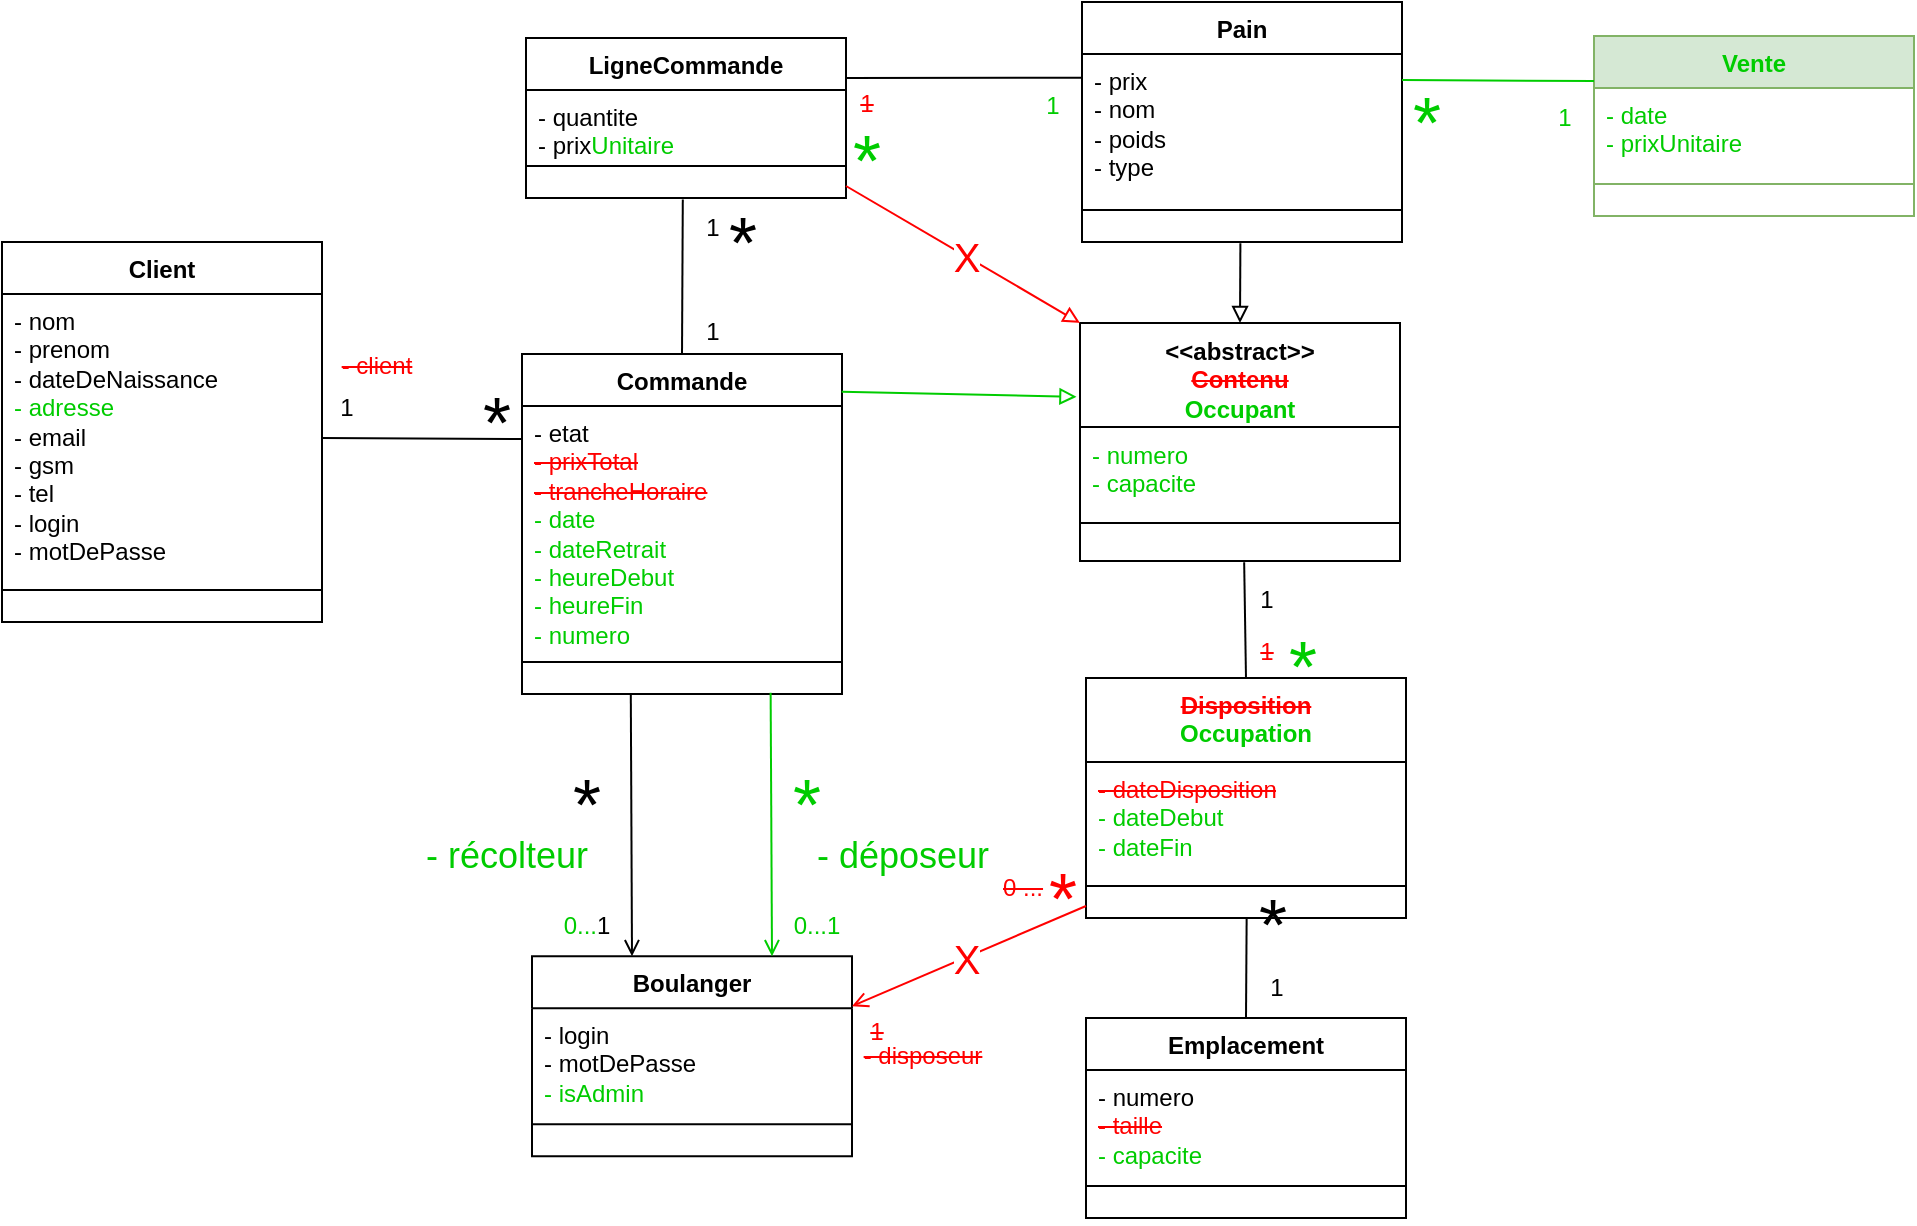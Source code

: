 <mxfile version="22.1.2" type="device">
  <diagram name="Page-1" id="PA2ZacShCOhpD38rTW54">
    <mxGraphModel dx="810" dy="495" grid="1" gridSize="10" guides="1" tooltips="1" connect="1" arrows="1" fold="1" page="1" pageScale="1" pageWidth="1169" pageHeight="827" math="0" shadow="0">
      <root>
        <mxCell id="0" />
        <mxCell id="1" parent="0" />
        <mxCell id="cW_9hfCkOxiDFIGcrexD-16" value="Client" style="swimlane;fontStyle=1;align=center;verticalAlign=top;childLayout=stackLayout;horizontal=1;startSize=26;horizontalStack=0;resizeParent=1;resizeParentMax=0;resizeLast=0;collapsible=1;marginBottom=0;whiteSpace=wrap;html=1;" parent="1" vertex="1">
          <mxGeometry x="80" y="220" width="160" height="190" as="geometry" />
        </mxCell>
        <mxCell id="cW_9hfCkOxiDFIGcrexD-17" value="- nom&lt;br&gt;- prenom&lt;br&gt;- dateDeNaissance&lt;br&gt;&lt;font color=&quot;#00cc00&quot;&gt;- adresse&lt;/font&gt;&lt;br&gt;- email&lt;br&gt;- gsm&lt;br&gt;- tel&lt;br&gt;- login&lt;br&gt;- motDePasse" style="text;strokeColor=none;fillColor=none;align=left;verticalAlign=top;spacingLeft=4;spacingRight=4;overflow=hidden;rotatable=0;points=[[0,0.5],[1,0.5]];portConstraint=eastwest;whiteSpace=wrap;html=1;" parent="cW_9hfCkOxiDFIGcrexD-16" vertex="1">
          <mxGeometry y="26" width="160" height="144" as="geometry" />
        </mxCell>
        <mxCell id="cW_9hfCkOxiDFIGcrexD-18" value="" style="line;strokeWidth=1;fillColor=none;align=left;verticalAlign=middle;spacingTop=-1;spacingLeft=3;spacingRight=3;rotatable=0;labelPosition=right;points=[];portConstraint=eastwest;strokeColor=inherit;" parent="cW_9hfCkOxiDFIGcrexD-16" vertex="1">
          <mxGeometry y="170" width="160" height="8" as="geometry" />
        </mxCell>
        <mxCell id="cW_9hfCkOxiDFIGcrexD-19" value="&amp;nbsp;" style="text;strokeColor=none;fillColor=none;align=left;verticalAlign=top;spacingLeft=4;spacingRight=4;overflow=hidden;rotatable=0;points=[[0,0.5],[1,0.5]];portConstraint=eastwest;whiteSpace=wrap;html=1;" parent="cW_9hfCkOxiDFIGcrexD-16" vertex="1">
          <mxGeometry y="178" width="160" height="12" as="geometry" />
        </mxCell>
        <mxCell id="cW_9hfCkOxiDFIGcrexD-21" value="LigneCommande" style="swimlane;fontStyle=1;align=center;verticalAlign=top;childLayout=stackLayout;horizontal=1;startSize=26;horizontalStack=0;resizeParent=1;resizeParentMax=0;resizeLast=0;collapsible=1;marginBottom=0;whiteSpace=wrap;html=1;" parent="1" vertex="1">
          <mxGeometry x="342" y="118" width="160" height="80" as="geometry" />
        </mxCell>
        <mxCell id="cW_9hfCkOxiDFIGcrexD-22" value="- quantite&lt;br&gt;- prix&lt;font color=&quot;#00cc00&quot;&gt;Unitaire&lt;/font&gt;" style="text;strokeColor=none;fillColor=none;align=left;verticalAlign=top;spacingLeft=4;spacingRight=4;overflow=hidden;rotatable=0;points=[[0,0.5],[1,0.5]];portConstraint=eastwest;whiteSpace=wrap;html=1;" parent="cW_9hfCkOxiDFIGcrexD-21" vertex="1">
          <mxGeometry y="26" width="160" height="34" as="geometry" />
        </mxCell>
        <mxCell id="cW_9hfCkOxiDFIGcrexD-23" value="" style="line;strokeWidth=1;fillColor=none;align=left;verticalAlign=middle;spacingTop=-1;spacingLeft=3;spacingRight=3;rotatable=0;labelPosition=right;points=[];portConstraint=eastwest;strokeColor=inherit;" parent="cW_9hfCkOxiDFIGcrexD-21" vertex="1">
          <mxGeometry y="60" width="160" height="8" as="geometry" />
        </mxCell>
        <mxCell id="cW_9hfCkOxiDFIGcrexD-24" value="&amp;nbsp;" style="text;strokeColor=none;fillColor=none;align=left;verticalAlign=top;spacingLeft=4;spacingRight=4;overflow=hidden;rotatable=0;points=[[0,0.5],[1,0.5]];portConstraint=eastwest;whiteSpace=wrap;html=1;" parent="cW_9hfCkOxiDFIGcrexD-21" vertex="1">
          <mxGeometry y="68" width="160" height="12" as="geometry" />
        </mxCell>
        <mxCell id="cW_9hfCkOxiDFIGcrexD-25" value="Commande" style="swimlane;fontStyle=1;align=center;verticalAlign=top;childLayout=stackLayout;horizontal=1;startSize=26;horizontalStack=0;resizeParent=1;resizeParentMax=0;resizeLast=0;collapsible=1;marginBottom=0;whiteSpace=wrap;html=1;" parent="1" vertex="1">
          <mxGeometry x="340" y="276" width="160" height="170" as="geometry" />
        </mxCell>
        <mxCell id="cW_9hfCkOxiDFIGcrexD-26" value="- etat&lt;br&gt;&lt;font color=&quot;#ff0000&quot;&gt;&lt;strike&gt;- prixTotal&lt;br&gt;- trancheHoraire&lt;/strike&gt;&lt;/font&gt;&lt;br&gt;&lt;font color=&quot;#00cc00&quot;&gt;- date&lt;br&gt;- dateRetrait&lt;br&gt;- heureDebut&lt;br&gt;- heureFin&lt;br&gt;- numero&lt;/font&gt;" style="text;strokeColor=none;fillColor=none;align=left;verticalAlign=top;spacingLeft=4;spacingRight=4;overflow=hidden;rotatable=0;points=[[0,0.5],[1,0.5]];portConstraint=eastwest;whiteSpace=wrap;html=1;" parent="cW_9hfCkOxiDFIGcrexD-25" vertex="1">
          <mxGeometry y="26" width="160" height="124" as="geometry" />
        </mxCell>
        <mxCell id="cW_9hfCkOxiDFIGcrexD-27" value="" style="line;strokeWidth=1;fillColor=none;align=left;verticalAlign=middle;spacingTop=-1;spacingLeft=3;spacingRight=3;rotatable=0;labelPosition=right;points=[];portConstraint=eastwest;strokeColor=inherit;" parent="cW_9hfCkOxiDFIGcrexD-25" vertex="1">
          <mxGeometry y="150" width="160" height="8" as="geometry" />
        </mxCell>
        <mxCell id="cW_9hfCkOxiDFIGcrexD-28" value="&amp;nbsp;" style="text;strokeColor=none;fillColor=none;align=left;verticalAlign=top;spacingLeft=4;spacingRight=4;overflow=hidden;rotatable=0;points=[[0,0.5],[1,0.5]];portConstraint=eastwest;whiteSpace=wrap;html=1;" parent="cW_9hfCkOxiDFIGcrexD-25" vertex="1">
          <mxGeometry y="158" width="160" height="12" as="geometry" />
        </mxCell>
        <mxCell id="cW_9hfCkOxiDFIGcrexD-30" value="" style="endArrow=none;html=1;rounded=0;entryX=0;entryY=0.25;entryDx=0;entryDy=0;exitX=1;exitY=0.5;exitDx=0;exitDy=0;" parent="1" source="cW_9hfCkOxiDFIGcrexD-17" target="cW_9hfCkOxiDFIGcrexD-25" edge="1">
          <mxGeometry width="50" height="50" relative="1" as="geometry">
            <mxPoint x="240" y="301" as="sourcePoint" />
            <mxPoint x="320" y="150" as="targetPoint" />
          </mxGeometry>
        </mxCell>
        <mxCell id="cW_9hfCkOxiDFIGcrexD-31" value="1" style="text;html=1;align=center;verticalAlign=middle;resizable=0;points=[];autosize=1;strokeColor=none;fillColor=none;" parent="1" vertex="1">
          <mxGeometry x="237" y="288" width="30" height="30" as="geometry" />
        </mxCell>
        <mxCell id="cW_9hfCkOxiDFIGcrexD-32" value="&lt;font style=&quot;font-size: 36px;&quot;&gt;*&lt;/font&gt;" style="text;html=1;align=center;verticalAlign=middle;resizable=0;points=[];autosize=1;strokeColor=none;fillColor=none;" parent="1" vertex="1">
          <mxGeometry x="307" y="280" width="40" height="60" as="geometry" />
        </mxCell>
        <mxCell id="cW_9hfCkOxiDFIGcrexD-33" value="" style="endArrow=none;html=1;rounded=0;exitX=0.5;exitY=0;exitDx=0;exitDy=0;entryX=0.49;entryY=1.067;entryDx=0;entryDy=0;entryPerimeter=0;" parent="1" source="cW_9hfCkOxiDFIGcrexD-25" target="cW_9hfCkOxiDFIGcrexD-24" edge="1">
          <mxGeometry width="50" height="50" relative="1" as="geometry">
            <mxPoint x="420" y="280" as="sourcePoint" />
            <mxPoint x="470" y="230" as="targetPoint" />
          </mxGeometry>
        </mxCell>
        <mxCell id="cW_9hfCkOxiDFIGcrexD-35" value="Boulanger" style="swimlane;fontStyle=1;align=center;verticalAlign=top;childLayout=stackLayout;horizontal=1;startSize=26;horizontalStack=0;resizeParent=1;resizeParentMax=0;resizeLast=0;collapsible=1;marginBottom=0;whiteSpace=wrap;html=1;" parent="1" vertex="1">
          <mxGeometry x="345" y="577.08" width="160" height="100" as="geometry" />
        </mxCell>
        <mxCell id="cW_9hfCkOxiDFIGcrexD-36" value="- login&lt;br&gt;- motDePasse&lt;br&gt;&lt;font color=&quot;#00cc00&quot;&gt;- isAdmin&lt;/font&gt;" style="text;strokeColor=none;fillColor=none;align=left;verticalAlign=top;spacingLeft=4;spacingRight=4;overflow=hidden;rotatable=0;points=[[0,0.5],[1,0.5]];portConstraint=eastwest;whiteSpace=wrap;html=1;" parent="cW_9hfCkOxiDFIGcrexD-35" vertex="1">
          <mxGeometry y="26" width="160" height="54" as="geometry" />
        </mxCell>
        <mxCell id="cW_9hfCkOxiDFIGcrexD-37" value="" style="line;strokeWidth=1;fillColor=none;align=left;verticalAlign=middle;spacingTop=-1;spacingLeft=3;spacingRight=3;rotatable=0;labelPosition=right;points=[];portConstraint=eastwest;strokeColor=inherit;" parent="cW_9hfCkOxiDFIGcrexD-35" vertex="1">
          <mxGeometry y="80" width="160" height="8" as="geometry" />
        </mxCell>
        <mxCell id="cW_9hfCkOxiDFIGcrexD-38" value="&amp;nbsp;" style="text;strokeColor=none;fillColor=none;align=left;verticalAlign=top;spacingLeft=4;spacingRight=4;overflow=hidden;rotatable=0;points=[[0,0.5],[1,0.5]];portConstraint=eastwest;whiteSpace=wrap;html=1;" parent="cW_9hfCkOxiDFIGcrexD-35" vertex="1">
          <mxGeometry y="88" width="160" height="12" as="geometry" />
        </mxCell>
        <mxCell id="cW_9hfCkOxiDFIGcrexD-42" value="1" style="text;html=1;align=center;verticalAlign=middle;resizable=0;points=[];autosize=1;strokeColor=none;fillColor=none;" parent="1" vertex="1">
          <mxGeometry x="420" y="250" width="30" height="30" as="geometry" />
        </mxCell>
        <mxCell id="cW_9hfCkOxiDFIGcrexD-43" value="1" style="text;html=1;align=center;verticalAlign=middle;resizable=0;points=[];autosize=1;strokeColor=none;fillColor=none;" parent="1" vertex="1">
          <mxGeometry x="420" y="198" width="30" height="30" as="geometry" />
        </mxCell>
        <mxCell id="cW_9hfCkOxiDFIGcrexD-44" value="&lt;font style=&quot;font-size: 36px;&quot;&gt;*&lt;/font&gt;" style="text;html=1;align=center;verticalAlign=middle;resizable=0;points=[];autosize=1;strokeColor=none;fillColor=none;" parent="1" vertex="1">
          <mxGeometry x="430" y="190" width="40" height="60" as="geometry" />
        </mxCell>
        <mxCell id="cW_9hfCkOxiDFIGcrexD-46" value="Emplacement" style="swimlane;fontStyle=1;align=center;verticalAlign=top;childLayout=stackLayout;horizontal=1;startSize=26;horizontalStack=0;resizeParent=1;resizeParentMax=0;resizeLast=0;collapsible=1;marginBottom=0;whiteSpace=wrap;html=1;" parent="1" vertex="1">
          <mxGeometry x="622" y="608" width="160" height="100" as="geometry" />
        </mxCell>
        <mxCell id="cW_9hfCkOxiDFIGcrexD-47" value="- numero&lt;br&gt;&lt;font color=&quot;#ff0000&quot;&gt;&lt;strike&gt;- taille&lt;/strike&gt;&lt;/font&gt;&lt;br&gt;&lt;font color=&quot;#00cc00&quot;&gt;- capacite&lt;/font&gt;" style="text;strokeColor=none;fillColor=none;align=left;verticalAlign=top;spacingLeft=4;spacingRight=4;overflow=hidden;rotatable=0;points=[[0,0.5],[1,0.5]];portConstraint=eastwest;whiteSpace=wrap;html=1;" parent="cW_9hfCkOxiDFIGcrexD-46" vertex="1">
          <mxGeometry y="26" width="160" height="54" as="geometry" />
        </mxCell>
        <mxCell id="cW_9hfCkOxiDFIGcrexD-48" value="" style="line;strokeWidth=1;fillColor=none;align=left;verticalAlign=middle;spacingTop=-1;spacingLeft=3;spacingRight=3;rotatable=0;labelPosition=right;points=[];portConstraint=eastwest;strokeColor=inherit;" parent="cW_9hfCkOxiDFIGcrexD-46" vertex="1">
          <mxGeometry y="80" width="160" height="8" as="geometry" />
        </mxCell>
        <mxCell id="cW_9hfCkOxiDFIGcrexD-49" value="&amp;nbsp;" style="text;strokeColor=none;fillColor=none;align=left;verticalAlign=top;spacingLeft=4;spacingRight=4;overflow=hidden;rotatable=0;points=[[0,0.5],[1,0.5]];portConstraint=eastwest;whiteSpace=wrap;html=1;" parent="cW_9hfCkOxiDFIGcrexD-46" vertex="1">
          <mxGeometry y="88" width="160" height="12" as="geometry" />
        </mxCell>
        <mxCell id="cW_9hfCkOxiDFIGcrexD-51" value="&amp;lt;&amp;lt;abstract&amp;gt;&amp;gt;&lt;br&gt;&lt;font style=&quot;&quot; color=&quot;#ff0000&quot;&gt;&lt;strike&gt;Contenu&lt;/strike&gt;&lt;/font&gt;&lt;br&gt;&lt;font color=&quot;#00cc00&quot;&gt;Occupant&lt;/font&gt;" style="swimlane;fontStyle=1;align=center;verticalAlign=top;childLayout=stackLayout;horizontal=1;startSize=52;horizontalStack=0;resizeParent=1;resizeParentMax=0;resizeLast=0;collapsible=1;marginBottom=0;whiteSpace=wrap;html=1;" parent="1" vertex="1">
          <mxGeometry x="619" y="260.5" width="160" height="119" as="geometry" />
        </mxCell>
        <mxCell id="cW_9hfCkOxiDFIGcrexD-52" value="&lt;font color=&quot;#00cc00&quot;&gt;- numero&lt;br&gt;- capacite&lt;/font&gt;" style="text;strokeColor=none;fillColor=none;align=left;verticalAlign=top;spacingLeft=4;spacingRight=4;overflow=hidden;rotatable=0;points=[[0,0.5],[1,0.5]];portConstraint=eastwest;whiteSpace=wrap;html=1;" parent="cW_9hfCkOxiDFIGcrexD-51" vertex="1">
          <mxGeometry y="52" width="160" height="44" as="geometry" />
        </mxCell>
        <mxCell id="cW_9hfCkOxiDFIGcrexD-53" value="" style="line;strokeWidth=1;fillColor=none;align=left;verticalAlign=middle;spacingTop=-1;spacingLeft=3;spacingRight=3;rotatable=0;labelPosition=right;points=[];portConstraint=eastwest;strokeColor=inherit;" parent="cW_9hfCkOxiDFIGcrexD-51" vertex="1">
          <mxGeometry y="96" width="160" height="8" as="geometry" />
        </mxCell>
        <mxCell id="cW_9hfCkOxiDFIGcrexD-54" value="&amp;nbsp;" style="text;strokeColor=none;fillColor=none;align=left;verticalAlign=top;spacingLeft=4;spacingRight=4;overflow=hidden;rotatable=0;points=[[0,0.5],[1,0.5]];portConstraint=eastwest;whiteSpace=wrap;html=1;" parent="cW_9hfCkOxiDFIGcrexD-51" vertex="1">
          <mxGeometry y="104" width="160" height="15" as="geometry" />
        </mxCell>
        <mxCell id="cW_9hfCkOxiDFIGcrexD-56" value="" style="endArrow=block;html=1;rounded=0;exitX=0.999;exitY=0.111;exitDx=0;exitDy=0;entryX=-0.011;entryY=0.31;entryDx=0;entryDy=0;endFill=0;exitPerimeter=0;entryPerimeter=0;strokeColor=#00CC00;" parent="1" source="cW_9hfCkOxiDFIGcrexD-25" target="cW_9hfCkOxiDFIGcrexD-51" edge="1">
          <mxGeometry width="50" height="50" relative="1" as="geometry">
            <mxPoint x="250" y="44" as="sourcePoint" />
            <mxPoint x="630" y="-82" as="targetPoint" />
          </mxGeometry>
        </mxCell>
        <mxCell id="cW_9hfCkOxiDFIGcrexD-57" value="&lt;font color=&quot;#ff0000&quot;&gt;&lt;strike&gt;Disposition&lt;/strike&gt;&lt;/font&gt;&lt;br&gt;&lt;font color=&quot;#00cc00&quot;&gt;Occupation&lt;/font&gt;" style="swimlane;fontStyle=1;align=center;verticalAlign=top;childLayout=stackLayout;horizontal=1;startSize=42;horizontalStack=0;resizeParent=1;resizeParentMax=0;resizeLast=0;collapsible=1;marginBottom=0;whiteSpace=wrap;html=1;" parent="1" vertex="1">
          <mxGeometry x="622" y="438" width="160" height="120" as="geometry" />
        </mxCell>
        <mxCell id="cW_9hfCkOxiDFIGcrexD-58" value="&lt;font color=&quot;#ff0000&quot;&gt;&lt;strike&gt;- dateDisposition&lt;/strike&gt;&lt;/font&gt;&lt;br&gt;&lt;font color=&quot;#00cc00&quot;&gt;- dateDebut&lt;br&gt;- dateFin&lt;/font&gt;" style="text;strokeColor=none;fillColor=none;align=left;verticalAlign=top;spacingLeft=4;spacingRight=4;overflow=hidden;rotatable=0;points=[[0,0.5],[1,0.5]];portConstraint=eastwest;whiteSpace=wrap;html=1;" parent="cW_9hfCkOxiDFIGcrexD-57" vertex="1">
          <mxGeometry y="42" width="160" height="58" as="geometry" />
        </mxCell>
        <mxCell id="cW_9hfCkOxiDFIGcrexD-59" value="" style="line;strokeWidth=1;fillColor=none;align=left;verticalAlign=middle;spacingTop=-1;spacingLeft=3;spacingRight=3;rotatable=0;labelPosition=right;points=[];portConstraint=eastwest;strokeColor=inherit;" parent="cW_9hfCkOxiDFIGcrexD-57" vertex="1">
          <mxGeometry y="100" width="160" height="8" as="geometry" />
        </mxCell>
        <mxCell id="cW_9hfCkOxiDFIGcrexD-60" value="&amp;nbsp;" style="text;strokeColor=none;fillColor=none;align=left;verticalAlign=top;spacingLeft=4;spacingRight=4;overflow=hidden;rotatable=0;points=[[0,0.5],[1,0.5]];portConstraint=eastwest;whiteSpace=wrap;html=1;" parent="cW_9hfCkOxiDFIGcrexD-57" vertex="1">
          <mxGeometry y="108" width="160" height="12" as="geometry" />
        </mxCell>
        <mxCell id="cW_9hfCkOxiDFIGcrexD-61" value="" style="endArrow=none;html=1;rounded=0;exitX=0.5;exitY=0;exitDx=0;exitDy=0;entryX=0.513;entryY=1.04;entryDx=0;entryDy=0;entryPerimeter=0;" parent="1" source="cW_9hfCkOxiDFIGcrexD-57" target="cW_9hfCkOxiDFIGcrexD-54" edge="1">
          <mxGeometry width="50" height="50" relative="1" as="geometry">
            <mxPoint x="760" y="537" as="sourcePoint" />
            <mxPoint x="758" y="378" as="targetPoint" />
          </mxGeometry>
        </mxCell>
        <mxCell id="cW_9hfCkOxiDFIGcrexD-63" value="1" style="text;html=1;align=center;verticalAlign=middle;resizable=0;points=[];autosize=1;strokeColor=none;fillColor=none;" parent="1" vertex="1">
          <mxGeometry x="697" y="384" width="30" height="30" as="geometry" />
        </mxCell>
        <mxCell id="cW_9hfCkOxiDFIGcrexD-65" value="&lt;font color=&quot;#00cc00&quot; style=&quot;font-size: 36px;&quot;&gt;*&lt;/font&gt;" style="text;html=1;align=center;verticalAlign=middle;resizable=0;points=[];autosize=1;strokeColor=none;fillColor=none;" parent="1" vertex="1">
          <mxGeometry x="710" y="402" width="40" height="60" as="geometry" />
        </mxCell>
        <mxCell id="cW_9hfCkOxiDFIGcrexD-67" value="" style="endArrow=none;html=1;rounded=0;exitX=0.5;exitY=0;exitDx=0;exitDy=0;entryX=0.502;entryY=1.046;entryDx=0;entryDy=0;entryPerimeter=0;" parent="1" source="cW_9hfCkOxiDFIGcrexD-46" target="cW_9hfCkOxiDFIGcrexD-60" edge="1">
          <mxGeometry width="50" height="50" relative="1" as="geometry">
            <mxPoint x="712" y="448" as="sourcePoint" />
            <mxPoint x="624" y="383" as="targetPoint" />
          </mxGeometry>
        </mxCell>
        <mxCell id="cW_9hfCkOxiDFIGcrexD-68" value="&lt;font style=&quot;font-size: 36px;&quot;&gt;*&lt;/font&gt;" style="text;html=1;align=center;verticalAlign=middle;resizable=0;points=[];autosize=1;strokeColor=none;fillColor=none;" parent="1" vertex="1">
          <mxGeometry x="695" y="531" width="40" height="60" as="geometry" />
        </mxCell>
        <mxCell id="cW_9hfCkOxiDFIGcrexD-69" value="1" style="text;html=1;align=center;verticalAlign=middle;resizable=0;points=[];autosize=1;strokeColor=none;fillColor=none;" parent="1" vertex="1">
          <mxGeometry x="702" y="578" width="30" height="30" as="geometry" />
        </mxCell>
        <mxCell id="cW_9hfCkOxiDFIGcrexD-71" value="" style="endArrow=none;html=1;rounded=0;exitX=0.5;exitY=0;exitDx=0;exitDy=0;entryX=0.34;entryY=0.954;entryDx=0;entryDy=0;entryPerimeter=0;startArrow=open;startFill=0;" parent="1" target="cW_9hfCkOxiDFIGcrexD-28" edge="1">
          <mxGeometry width="50" height="50" relative="1" as="geometry">
            <mxPoint x="395" y="577.08" as="sourcePoint" />
            <mxPoint x="394.76" y="469.996" as="targetPoint" />
          </mxGeometry>
        </mxCell>
        <mxCell id="cW_9hfCkOxiDFIGcrexD-72" value="" style="endArrow=none;html=1;rounded=0;exitX=0.5;exitY=0;exitDx=0;exitDy=0;endFill=0;startArrow=open;startFill=0;fontColor=none;noLabel=1;strokeColor=#00CC00;entryX=0.777;entryY=0.944;entryDx=0;entryDy=0;entryPerimeter=0;" parent="1" edge="1" target="cW_9hfCkOxiDFIGcrexD-28">
          <mxGeometry width="50" height="50" relative="1" as="geometry">
            <mxPoint x="465" y="577.08" as="sourcePoint" />
            <mxPoint x="465" y="440" as="targetPoint" />
          </mxGeometry>
        </mxCell>
        <mxCell id="cW_9hfCkOxiDFIGcrexD-73" value="&lt;font color=&quot;#00cc00&quot; style=&quot;font-size: 18px;&quot;&gt;- déposeur&lt;/font&gt;" style="text;html=1;align=center;verticalAlign=middle;resizable=0;points=[];autosize=1;strokeColor=none;fillColor=none;" parent="1" vertex="1">
          <mxGeometry x="475" y="507.08" width="110" height="40" as="geometry" />
        </mxCell>
        <mxCell id="cW_9hfCkOxiDFIGcrexD-74" value="&lt;font color=&quot;#00cc00&quot; style=&quot;font-size: 18px;&quot;&gt;- récolteur&lt;/font&gt;" style="text;html=1;align=center;verticalAlign=middle;resizable=0;points=[];autosize=1;strokeColor=none;fillColor=none;" parent="1" vertex="1">
          <mxGeometry x="282" y="507.08" width="100" height="40" as="geometry" />
        </mxCell>
        <mxCell id="cW_9hfCkOxiDFIGcrexD-76" value="&lt;font style=&quot;font-size: 36px;&quot;&gt;*&lt;/font&gt;" style="text;html=1;align=center;verticalAlign=middle;resizable=0;points=[];autosize=1;strokeColor=none;fillColor=none;" parent="1" vertex="1">
          <mxGeometry x="352" y="471.08" width="40" height="60" as="geometry" />
        </mxCell>
        <mxCell id="cW_9hfCkOxiDFIGcrexD-77" value="&lt;font style=&quot;font-size: 36px;&quot;&gt;*&lt;/font&gt;" style="text;html=1;align=center;verticalAlign=middle;resizable=0;points=[];autosize=1;strokeColor=none;fillColor=none;fontColor=#00CC00;" parent="1" vertex="1">
          <mxGeometry x="462" y="471.08" width="40" height="60" as="geometry" />
        </mxCell>
        <mxCell id="cW_9hfCkOxiDFIGcrexD-78" value="&lt;font color=&quot;#00cc00&quot;&gt;0...&lt;/font&gt;1" style="text;html=1;align=center;verticalAlign=middle;resizable=0;points=[];autosize=1;strokeColor=none;fillColor=none;" parent="1" vertex="1">
          <mxGeometry x="347" y="547.08" width="50" height="30" as="geometry" />
        </mxCell>
        <mxCell id="cW_9hfCkOxiDFIGcrexD-79" value="&lt;font color=&quot;#00cc00&quot;&gt;0...1&lt;/font&gt;" style="text;html=1;align=center;verticalAlign=middle;resizable=0;points=[];autosize=1;strokeColor=none;fillColor=none;" parent="1" vertex="1">
          <mxGeometry x="462" y="547.08" width="50" height="30" as="geometry" />
        </mxCell>
        <mxCell id="cW_9hfCkOxiDFIGcrexD-98" value="&lt;font color=&quot;#00cc00&quot;&gt;Vente&lt;/font&gt;" style="swimlane;fontStyle=1;align=center;verticalAlign=top;childLayout=stackLayout;horizontal=1;startSize=26;horizontalStack=0;resizeParent=1;resizeParentMax=0;resizeLast=0;collapsible=1;marginBottom=0;whiteSpace=wrap;html=1;fillColor=#d5e8d4;strokeColor=#82b366;" parent="1" vertex="1">
          <mxGeometry x="876" y="117" width="160" height="90" as="geometry" />
        </mxCell>
        <mxCell id="cW_9hfCkOxiDFIGcrexD-99" value="&lt;font color=&quot;#00cc00&quot;&gt;- date&lt;br&gt;- prixUnitaire&lt;/font&gt;" style="text;strokeColor=none;fillColor=none;align=left;verticalAlign=top;spacingLeft=4;spacingRight=4;overflow=hidden;rotatable=0;points=[[0,0.5],[1,0.5]];portConstraint=eastwest;whiteSpace=wrap;html=1;" parent="cW_9hfCkOxiDFIGcrexD-98" vertex="1">
          <mxGeometry y="26" width="160" height="44" as="geometry" />
        </mxCell>
        <mxCell id="cW_9hfCkOxiDFIGcrexD-100" value="" style="line;strokeWidth=1;fillColor=none;align=left;verticalAlign=middle;spacingTop=-1;spacingLeft=3;spacingRight=3;rotatable=0;labelPosition=right;points=[];portConstraint=eastwest;strokeColor=inherit;" parent="cW_9hfCkOxiDFIGcrexD-98" vertex="1">
          <mxGeometry y="70" width="160" height="8" as="geometry" />
        </mxCell>
        <mxCell id="cW_9hfCkOxiDFIGcrexD-101" value="&amp;nbsp;" style="text;strokeColor=none;fillColor=none;align=left;verticalAlign=top;spacingLeft=4;spacingRight=4;overflow=hidden;rotatable=0;points=[[0,0.5],[1,0.5]];portConstraint=eastwest;whiteSpace=wrap;html=1;" parent="cW_9hfCkOxiDFIGcrexD-98" vertex="1">
          <mxGeometry y="78" width="160" height="12" as="geometry" />
        </mxCell>
        <mxCell id="cW_9hfCkOxiDFIGcrexD-105" value="Pain" style="swimlane;fontStyle=1;align=center;verticalAlign=top;childLayout=stackLayout;horizontal=1;startSize=26;horizontalStack=0;resizeParent=1;resizeParentMax=0;resizeLast=0;collapsible=1;marginBottom=0;whiteSpace=wrap;html=1;" parent="1" vertex="1">
          <mxGeometry x="620" y="100" width="160" height="120" as="geometry" />
        </mxCell>
        <mxCell id="cW_9hfCkOxiDFIGcrexD-106" value="- prix&lt;br&gt;- nom&lt;br&gt;- poids&lt;br&gt;- type" style="text;strokeColor=none;fillColor=none;align=left;verticalAlign=top;spacingLeft=4;spacingRight=4;overflow=hidden;rotatable=0;points=[[0,0.5],[1,0.5]];portConstraint=eastwest;whiteSpace=wrap;html=1;" parent="cW_9hfCkOxiDFIGcrexD-105" vertex="1">
          <mxGeometry y="26" width="160" height="74" as="geometry" />
        </mxCell>
        <mxCell id="cW_9hfCkOxiDFIGcrexD-107" value="" style="line;strokeWidth=1;fillColor=none;align=left;verticalAlign=middle;spacingTop=-1;spacingLeft=3;spacingRight=3;rotatable=0;labelPosition=right;points=[];portConstraint=eastwest;strokeColor=inherit;" parent="cW_9hfCkOxiDFIGcrexD-105" vertex="1">
          <mxGeometry y="100" width="160" height="8" as="geometry" />
        </mxCell>
        <mxCell id="cW_9hfCkOxiDFIGcrexD-108" value="&amp;nbsp;" style="text;strokeColor=none;fillColor=none;align=left;verticalAlign=top;spacingLeft=4;spacingRight=4;overflow=hidden;rotatable=0;points=[[0,0.5],[1,0.5]];portConstraint=eastwest;whiteSpace=wrap;html=1;" parent="cW_9hfCkOxiDFIGcrexD-105" vertex="1">
          <mxGeometry y="108" width="160" height="12" as="geometry" />
        </mxCell>
        <mxCell id="cW_9hfCkOxiDFIGcrexD-109" value="" style="endArrow=none;html=1;rounded=0;exitX=1;exitY=0.25;exitDx=0;exitDy=0;entryX=0;entryY=0.16;entryDx=0;entryDy=0;entryPerimeter=0;" parent="1" source="cW_9hfCkOxiDFIGcrexD-21" target="cW_9hfCkOxiDFIGcrexD-106" edge="1">
          <mxGeometry width="50" height="50" relative="1" as="geometry">
            <mxPoint x="510" y="168.032" as="sourcePoint" />
            <mxPoint x="610" y="168" as="targetPoint" />
          </mxGeometry>
        </mxCell>
        <mxCell id="cW_9hfCkOxiDFIGcrexD-110" value="&lt;font color=&quot;#00cc00&quot;&gt;1&lt;/font&gt;" style="text;html=1;align=center;verticalAlign=middle;resizable=0;points=[];autosize=1;strokeColor=none;fillColor=none;" parent="1" vertex="1">
          <mxGeometry x="590" y="137" width="30" height="30" as="geometry" />
        </mxCell>
        <mxCell id="cW_9hfCkOxiDFIGcrexD-111" value="&lt;font color=&quot;#ff0000&quot; style=&quot;font-size: 12px;&quot;&gt;&lt;strike&gt;1&lt;/strike&gt;&lt;/font&gt;&lt;br&gt;&lt;span style=&quot;color: rgb(0, 204, 0); font-size: 36px;&quot;&gt;*&lt;/span&gt;" style="text;html=1;align=center;verticalAlign=middle;resizable=0;points=[];autosize=1;strokeColor=none;fillColor=none;" parent="1" vertex="1">
          <mxGeometry x="492" y="137" width="40" height="70" as="geometry" />
        </mxCell>
        <mxCell id="cW_9hfCkOxiDFIGcrexD-117" value="" style="endArrow=none;html=1;rounded=0;exitX=1;exitY=0.25;exitDx=0;exitDy=0;entryX=0;entryY=0.25;entryDx=0;entryDy=0;strokeColor=#00CC00;" parent="1" target="cW_9hfCkOxiDFIGcrexD-98" edge="1">
          <mxGeometry width="50" height="50" relative="1" as="geometry">
            <mxPoint x="780" y="139" as="sourcePoint" />
            <mxPoint x="897" y="139" as="targetPoint" />
          </mxGeometry>
        </mxCell>
        <mxCell id="cW_9hfCkOxiDFIGcrexD-118" value="&lt;font color=&quot;#00cc00&quot;&gt;1&lt;/font&gt;" style="text;html=1;align=center;verticalAlign=middle;resizable=0;points=[];autosize=1;strokeColor=none;fillColor=none;" parent="1" vertex="1">
          <mxGeometry x="846" y="143" width="30" height="30" as="geometry" />
        </mxCell>
        <mxCell id="cW_9hfCkOxiDFIGcrexD-119" value="&lt;font color=&quot;#00cc00&quot; style=&quot;font-size: 36px;&quot;&gt;*&lt;/font&gt;" style="text;html=1;align=center;verticalAlign=middle;resizable=0;points=[];autosize=1;strokeColor=none;fillColor=none;" parent="1" vertex="1">
          <mxGeometry x="772" y="130" width="40" height="60" as="geometry" />
        </mxCell>
        <mxCell id="cW_9hfCkOxiDFIGcrexD-120" value="" style="endArrow=block;html=1;rounded=0;exitX=0.495;exitY=1.053;exitDx=0;exitDy=0;entryX=0.5;entryY=0;entryDx=0;entryDy=0;endFill=0;exitPerimeter=0;" parent="1" source="cW_9hfCkOxiDFIGcrexD-108" target="cW_9hfCkOxiDFIGcrexD-51" edge="1">
          <mxGeometry width="50" height="50" relative="1" as="geometry">
            <mxPoint x="508" y="302" as="sourcePoint" />
            <mxPoint x="630" y="303" as="targetPoint" />
          </mxGeometry>
        </mxCell>
        <mxCell id="ObWl546YpZ1q91s2rCe_-1" value="&lt;font color=&quot;#ff0000&quot;&gt;&lt;strike&gt;- client&lt;/strike&gt;&lt;/font&gt;" style="text;html=1;align=center;verticalAlign=middle;resizable=0;points=[];autosize=1;strokeColor=none;fillColor=none;" vertex="1" parent="1">
          <mxGeometry x="237" y="267" width="60" height="30" as="geometry" />
        </mxCell>
        <mxCell id="ObWl546YpZ1q91s2rCe_-6" value="" style="endArrow=block;html=1;rounded=0;exitX=1;exitY=0.5;exitDx=0;exitDy=0;entryX=0;entryY=0;entryDx=0;entryDy=0;endFill=0;strokeColor=#FF0000;" edge="1" parent="1" source="cW_9hfCkOxiDFIGcrexD-24" target="cW_9hfCkOxiDFIGcrexD-51">
          <mxGeometry width="50" height="50" relative="1" as="geometry">
            <mxPoint x="510" y="309" as="sourcePoint" />
            <mxPoint x="627" y="307" as="targetPoint" />
          </mxGeometry>
        </mxCell>
        <mxCell id="ObWl546YpZ1q91s2rCe_-7" value="&lt;font color=&quot;#ff0000&quot; style=&quot;font-size: 20px;&quot;&gt;X&lt;/font&gt;" style="edgeLabel;html=1;align=center;verticalAlign=middle;resizable=0;points=[];" vertex="1" connectable="0" parent="ObWl546YpZ1q91s2rCe_-6">
          <mxGeometry x="0.023" relative="1" as="geometry">
            <mxPoint as="offset" />
          </mxGeometry>
        </mxCell>
        <mxCell id="ObWl546YpZ1q91s2rCe_-8" value="&lt;font color=&quot;#ff0000&quot;&gt;&lt;strike&gt;1&lt;/strike&gt;&lt;/font&gt;" style="text;html=1;align=center;verticalAlign=middle;resizable=0;points=[];autosize=1;strokeColor=none;fillColor=none;" vertex="1" parent="1">
          <mxGeometry x="697" y="410" width="30" height="30" as="geometry" />
        </mxCell>
        <mxCell id="ObWl546YpZ1q91s2rCe_-9" value="" style="endArrow=none;html=1;rounded=0;entryX=0;entryY=0.5;entryDx=0;entryDy=0;startArrow=open;startFill=0;exitX=1;exitY=0.25;exitDx=0;exitDy=0;strokeColor=#FF0000;" edge="1" parent="1" source="cW_9hfCkOxiDFIGcrexD-35" target="cW_9hfCkOxiDFIGcrexD-60">
          <mxGeometry width="50" height="50" relative="1" as="geometry">
            <mxPoint x="540" y="580" as="sourcePoint" />
            <mxPoint x="404" y="455" as="targetPoint" />
          </mxGeometry>
        </mxCell>
        <mxCell id="ObWl546YpZ1q91s2rCe_-10" value="&lt;font color=&quot;#ff0000&quot; style=&quot;font-size: 20px;&quot;&gt;X&lt;/font&gt;" style="edgeLabel;html=1;align=center;verticalAlign=middle;resizable=0;points=[];" vertex="1" connectable="0" parent="ObWl546YpZ1q91s2rCe_-9">
          <mxGeometry x="-0.037" relative="1" as="geometry">
            <mxPoint as="offset" />
          </mxGeometry>
        </mxCell>
        <mxCell id="ObWl546YpZ1q91s2rCe_-11" value="&lt;font color=&quot;#ff0000&quot;&gt;&lt;strike&gt;0 ...&lt;/strike&gt;&lt;/font&gt;" style="text;html=1;align=center;verticalAlign=middle;resizable=0;points=[];autosize=1;strokeColor=none;fillColor=none;" vertex="1" parent="1">
          <mxGeometry x="570" y="528" width="40" height="30" as="geometry" />
        </mxCell>
        <mxCell id="ObWl546YpZ1q91s2rCe_-12" value="&lt;font color=&quot;#ff0000&quot; style=&quot;font-size: 36px;&quot;&gt;*&lt;/font&gt;" style="text;html=1;align=center;verticalAlign=middle;resizable=0;points=[];autosize=1;strokeColor=none;fillColor=none;" vertex="1" parent="1">
          <mxGeometry x="590" y="518" width="40" height="60" as="geometry" />
        </mxCell>
        <mxCell id="ObWl546YpZ1q91s2rCe_-13" value="&lt;font color=&quot;#ff0000&quot;&gt;&lt;strike&gt;1&lt;/strike&gt;&lt;/font&gt;" style="text;html=1;align=center;verticalAlign=middle;resizable=0;points=[];autosize=1;strokeColor=none;fillColor=none;" vertex="1" parent="1">
          <mxGeometry x="502" y="600" width="30" height="30" as="geometry" />
        </mxCell>
        <mxCell id="ObWl546YpZ1q91s2rCe_-14" value="&lt;font color=&quot;#ff0000&quot;&gt;&lt;strike&gt;- disposeur&lt;/strike&gt;&lt;/font&gt;" style="text;html=1;align=center;verticalAlign=middle;resizable=0;points=[];autosize=1;strokeColor=none;fillColor=none;" vertex="1" parent="1">
          <mxGeometry x="500" y="612.08" width="80" height="30" as="geometry" />
        </mxCell>
      </root>
    </mxGraphModel>
  </diagram>
</mxfile>
